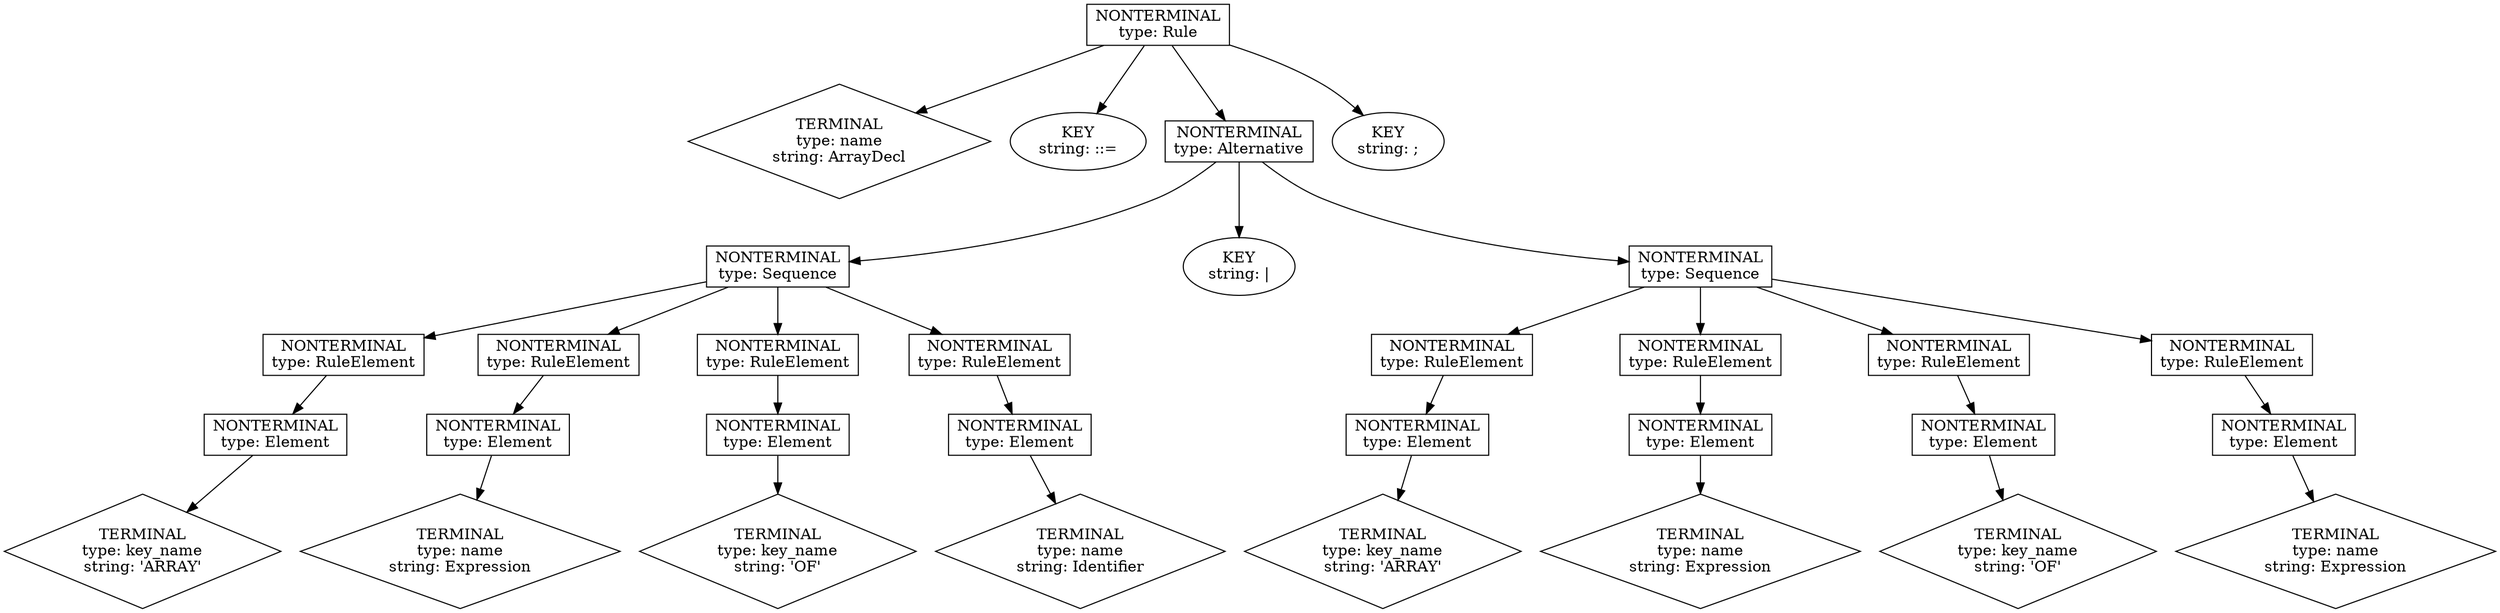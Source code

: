 digraph ast_ArrayDecl {
	1 [label="NONTERMINAL
type: Rule" shape=box]
	2 [label="TERMINAL
type: name
string: ArrayDecl" shape=diamond]
	1 -> 2
	3 [label="KEY
string: ::=" shape=oval]
	1 -> 3
	4 [label="NONTERMINAL
type: Alternative" shape=box]
	1 -> 4
	5 [label="KEY
string: ;" shape=oval]
	1 -> 5
	6 [label="NONTERMINAL
type: Sequence" shape=box]
	4 -> 6
	7 [label="KEY
string: |" shape=oval]
	4 -> 7
	8 [label="NONTERMINAL
type: Sequence" shape=box]
	4 -> 8
	9 [label="NONTERMINAL
type: RuleElement" shape=box]
	6 -> 9
	10 [label="NONTERMINAL
type: RuleElement" shape=box]
	6 -> 10
	11 [label="NONTERMINAL
type: RuleElement" shape=box]
	6 -> 11
	12 [label="NONTERMINAL
type: RuleElement" shape=box]
	6 -> 12
	13 [label="NONTERMINAL
type: RuleElement" shape=box]
	8 -> 13
	14 [label="NONTERMINAL
type: RuleElement" shape=box]
	8 -> 14
	15 [label="NONTERMINAL
type: RuleElement" shape=box]
	8 -> 15
	16 [label="NONTERMINAL
type: RuleElement" shape=box]
	8 -> 16
	17 [label="NONTERMINAL
type: Element" shape=box]
	9 -> 17
	18 [label="NONTERMINAL
type: Element" shape=box]
	10 -> 18
	19 [label="NONTERMINAL
type: Element" shape=box]
	11 -> 19
	20 [label="NONTERMINAL
type: Element" shape=box]
	12 -> 20
	21 [label="NONTERMINAL
type: Element" shape=box]
	13 -> 21
	22 [label="NONTERMINAL
type: Element" shape=box]
	14 -> 22
	23 [label="NONTERMINAL
type: Element" shape=box]
	15 -> 23
	24 [label="NONTERMINAL
type: Element" shape=box]
	16 -> 24
	25 [label="TERMINAL
type: key_name
string: 'ARRAY'" shape=diamond]
	17 -> 25
	26 [label="TERMINAL
type: name
string: Expression" shape=diamond]
	18 -> 26
	27 [label="TERMINAL
type: key_name
string: 'OF'" shape=diamond]
	19 -> 27
	28 [label="TERMINAL
type: name
string: Identifier" shape=diamond]
	20 -> 28
	29 [label="TERMINAL
type: key_name
string: 'ARRAY'" shape=diamond]
	21 -> 29
	30 [label="TERMINAL
type: name
string: Expression" shape=diamond]
	22 -> 30
	31 [label="TERMINAL
type: key_name
string: 'OF'" shape=diamond]
	23 -> 31
	32 [label="TERMINAL
type: name
string: Expression" shape=diamond]
	24 -> 32
}
